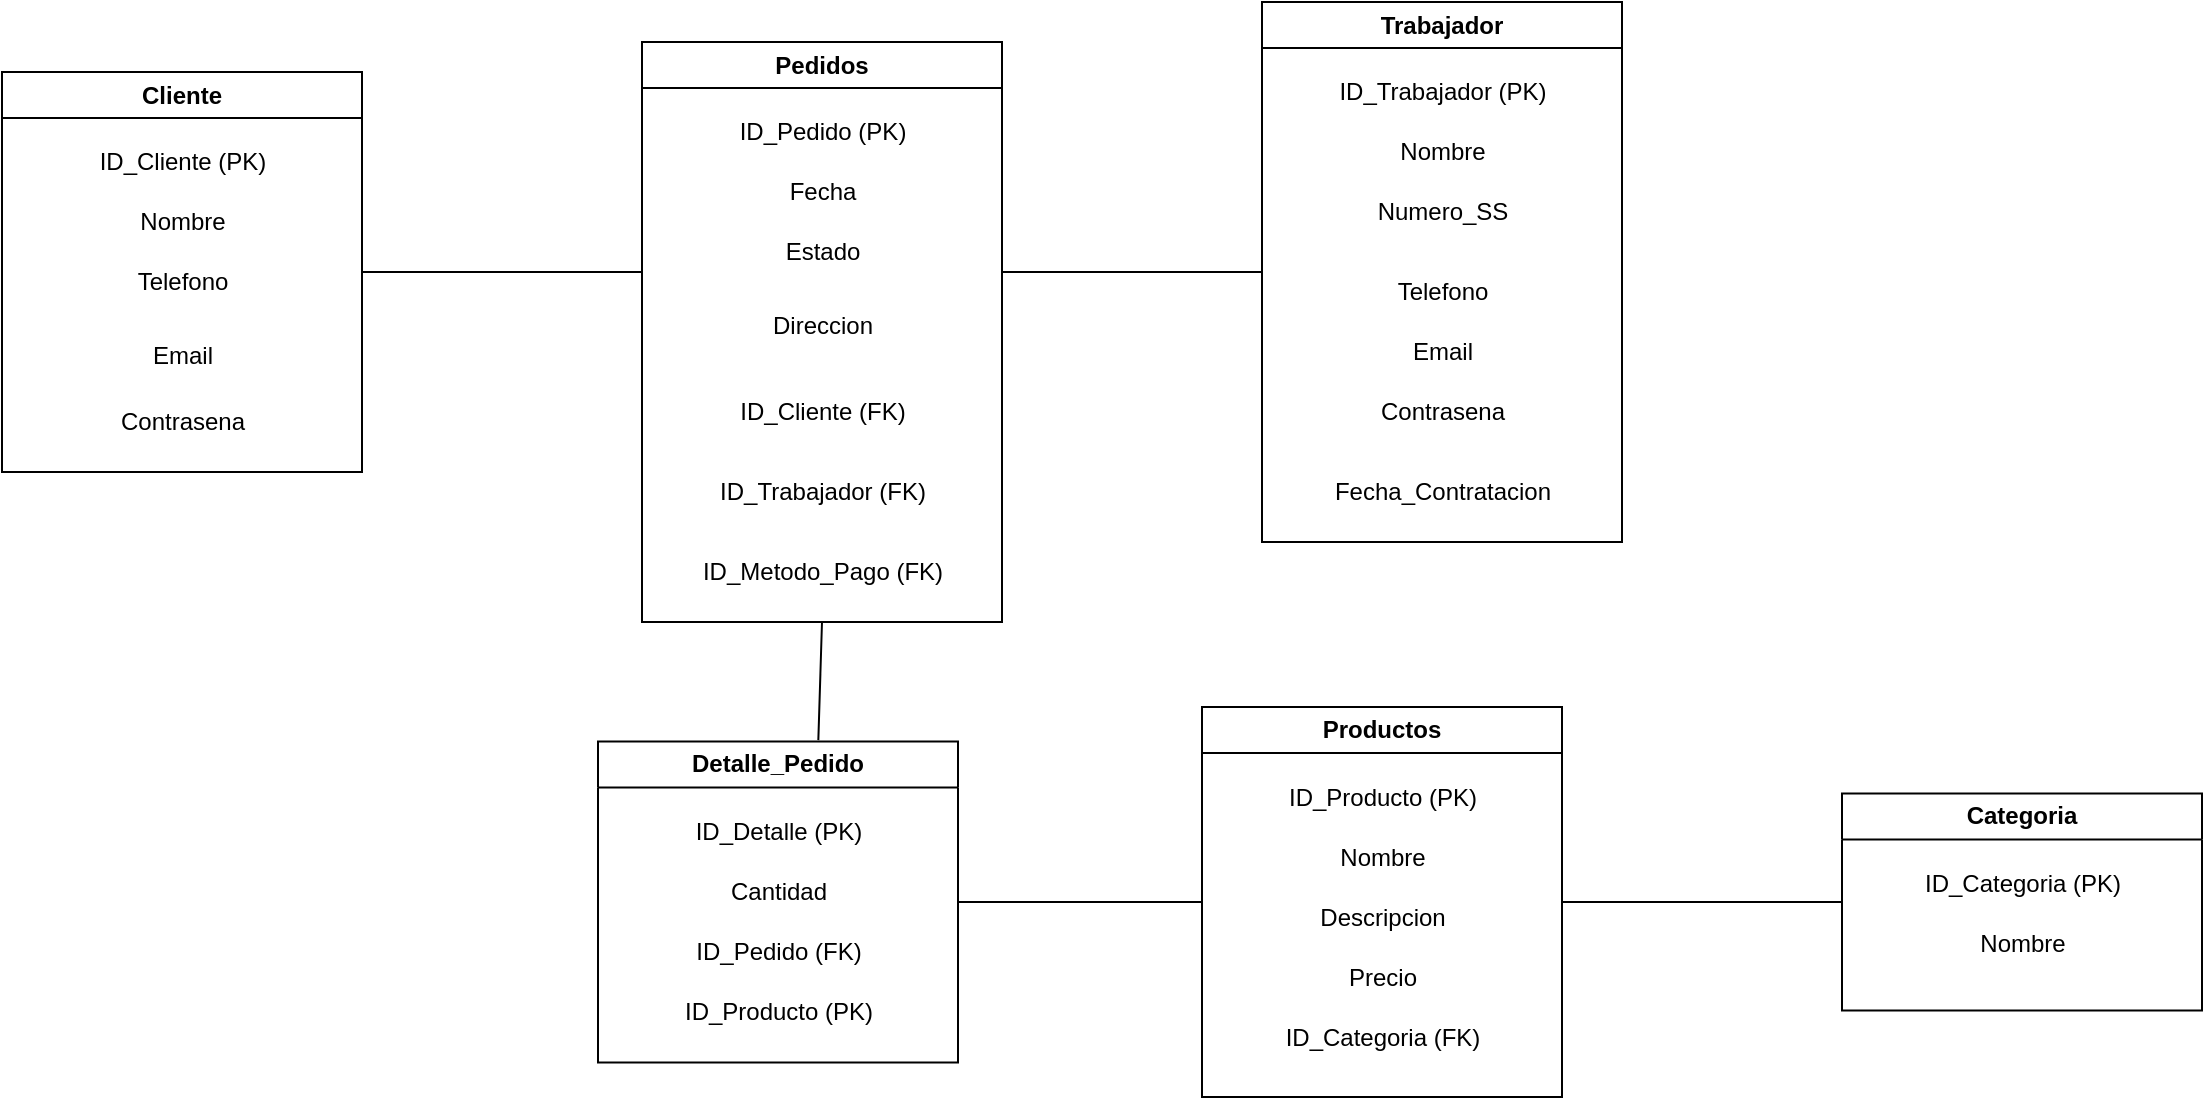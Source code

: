 <mxfile version="24.3.1" type="device">
  <diagram name="Page-1" id="hHw1wzZmSoQQ5b5QwbxU">
    <mxGraphModel dx="1434" dy="796" grid="1" gridSize="10" guides="1" tooltips="1" connect="1" arrows="1" fold="1" page="1" pageScale="1" pageWidth="850" pageHeight="1100" math="0" shadow="0">
      <root>
        <mxCell id="0" />
        <mxCell id="1" parent="0" />
        <mxCell id="6y43UWj3toeOaIN4cg_Z-1" value="Cliente" style="swimlane;whiteSpace=wrap;html=1;movable=1;resizable=1;rotatable=1;deletable=1;editable=1;locked=0;connectable=1;" parent="1" vertex="1">
          <mxGeometry x="190" y="465" width="180" height="200" as="geometry" />
        </mxCell>
        <mxCell id="6y43UWj3toeOaIN4cg_Z-2" value="ID_Cliente (PK)" style="text;html=1;align=center;verticalAlign=middle;resizable=0;points=[];autosize=1;strokeColor=none;fillColor=none;" parent="6y43UWj3toeOaIN4cg_Z-1" vertex="1">
          <mxGeometry x="35" y="30" width="110" height="30" as="geometry" />
        </mxCell>
        <mxCell id="6y43UWj3toeOaIN4cg_Z-3" value="Nombre" style="text;html=1;align=center;verticalAlign=middle;resizable=0;points=[];autosize=1;strokeColor=none;fillColor=none;" parent="6y43UWj3toeOaIN4cg_Z-1" vertex="1">
          <mxGeometry x="55" y="60" width="70" height="30" as="geometry" />
        </mxCell>
        <mxCell id="6y43UWj3toeOaIN4cg_Z-5" value="Telefono" style="text;html=1;align=center;verticalAlign=middle;resizable=0;points=[];autosize=1;strokeColor=none;fillColor=none;" parent="6y43UWj3toeOaIN4cg_Z-1" vertex="1">
          <mxGeometry x="55" y="90" width="70" height="30" as="geometry" />
        </mxCell>
        <mxCell id="6y43UWj3toeOaIN4cg_Z-6" value="Email" style="text;html=1;align=center;verticalAlign=middle;resizable=0;points=[];autosize=1;strokeColor=none;fillColor=none;" parent="6y43UWj3toeOaIN4cg_Z-1" vertex="1">
          <mxGeometry x="65" y="127" width="50" height="30" as="geometry" />
        </mxCell>
        <mxCell id="6y43UWj3toeOaIN4cg_Z-7" value="Contrasena" style="text;html=1;align=center;verticalAlign=middle;resizable=0;points=[];autosize=1;strokeColor=none;fillColor=none;" parent="6y43UWj3toeOaIN4cg_Z-1" vertex="1">
          <mxGeometry x="45" y="160" width="90" height="30" as="geometry" />
        </mxCell>
        <mxCell id="6y43UWj3toeOaIN4cg_Z-8" value="Pedidos" style="swimlane;whiteSpace=wrap;html=1;" parent="1" vertex="1">
          <mxGeometry x="510" y="450" width="180" height="290" as="geometry" />
        </mxCell>
        <mxCell id="6y43UWj3toeOaIN4cg_Z-9" value="ID_Pedido (PK)" style="text;html=1;align=center;verticalAlign=middle;resizable=0;points=[];autosize=1;strokeColor=none;fillColor=none;" parent="6y43UWj3toeOaIN4cg_Z-8" vertex="1">
          <mxGeometry x="35" y="30" width="110" height="30" as="geometry" />
        </mxCell>
        <mxCell id="6y43UWj3toeOaIN4cg_Z-10" value="Fecha" style="text;html=1;align=center;verticalAlign=middle;resizable=0;points=[];autosize=1;strokeColor=none;fillColor=none;" parent="6y43UWj3toeOaIN4cg_Z-8" vertex="1">
          <mxGeometry x="60" y="60" width="60" height="30" as="geometry" />
        </mxCell>
        <mxCell id="6y43UWj3toeOaIN4cg_Z-11" value="Estado" style="text;html=1;align=center;verticalAlign=middle;resizable=0;points=[];autosize=1;strokeColor=none;fillColor=none;" parent="6y43UWj3toeOaIN4cg_Z-8" vertex="1">
          <mxGeometry x="60" y="90" width="60" height="30" as="geometry" />
        </mxCell>
        <mxCell id="6y43UWj3toeOaIN4cg_Z-15" value="ID_Cliente (FK)" style="text;html=1;align=center;verticalAlign=middle;resizable=0;points=[];autosize=1;strokeColor=none;fillColor=none;" parent="6y43UWj3toeOaIN4cg_Z-8" vertex="1">
          <mxGeometry x="35" y="170" width="110" height="30" as="geometry" />
        </mxCell>
        <mxCell id="m9QhJa3I75lc1ZdL8t6L-31" value="Direccion" style="text;html=1;align=center;verticalAlign=middle;resizable=0;points=[];autosize=1;strokeColor=none;fillColor=none;" parent="6y43UWj3toeOaIN4cg_Z-8" vertex="1">
          <mxGeometry x="55" y="127" width="70" height="30" as="geometry" />
        </mxCell>
        <mxCell id="6y43UWj3toeOaIN4cg_Z-32" value="ID_Trabajador (FK)" style="text;html=1;align=center;verticalAlign=middle;resizable=0;points=[];autosize=1;strokeColor=none;fillColor=none;" parent="6y43UWj3toeOaIN4cg_Z-8" vertex="1">
          <mxGeometry x="25" y="210" width="130" height="30" as="geometry" />
        </mxCell>
        <mxCell id="m9QhJa3I75lc1ZdL8t6L-11" value="ID_Metodo_Pago (FK)" style="text;html=1;align=center;verticalAlign=middle;resizable=0;points=[];autosize=1;strokeColor=none;fillColor=none;" parent="6y43UWj3toeOaIN4cg_Z-8" vertex="1">
          <mxGeometry x="20" y="250" width="140" height="30" as="geometry" />
        </mxCell>
        <mxCell id="6y43UWj3toeOaIN4cg_Z-16" value="Productos" style="swimlane;whiteSpace=wrap;html=1;movable=1;resizable=1;rotatable=1;deletable=1;editable=1;locked=0;connectable=1;" parent="1" vertex="1">
          <mxGeometry x="790" y="782.5" width="180" height="195" as="geometry" />
        </mxCell>
        <mxCell id="6y43UWj3toeOaIN4cg_Z-17" value="ID_Producto (PK)" style="text;html=1;align=center;verticalAlign=middle;resizable=0;points=[];autosize=1;strokeColor=none;fillColor=none;" parent="6y43UWj3toeOaIN4cg_Z-16" vertex="1">
          <mxGeometry x="30" y="30" width="120" height="30" as="geometry" />
        </mxCell>
        <mxCell id="6y43UWj3toeOaIN4cg_Z-18" value="Nombre" style="text;html=1;align=center;verticalAlign=middle;resizable=0;points=[];autosize=1;strokeColor=none;fillColor=none;" parent="6y43UWj3toeOaIN4cg_Z-16" vertex="1">
          <mxGeometry x="55" y="60" width="70" height="30" as="geometry" />
        </mxCell>
        <mxCell id="6y43UWj3toeOaIN4cg_Z-19" value="Descripcion" style="text;html=1;align=center;verticalAlign=middle;resizable=0;points=[];autosize=1;strokeColor=none;fillColor=none;" parent="6y43UWj3toeOaIN4cg_Z-16" vertex="1">
          <mxGeometry x="45" y="90" width="90" height="30" as="geometry" />
        </mxCell>
        <mxCell id="6y43UWj3toeOaIN4cg_Z-20" value="Precio" style="text;html=1;align=center;verticalAlign=middle;resizable=0;points=[];autosize=1;strokeColor=none;fillColor=none;" parent="6y43UWj3toeOaIN4cg_Z-16" vertex="1">
          <mxGeometry x="60" y="120" width="60" height="30" as="geometry" />
        </mxCell>
        <mxCell id="m9QhJa3I75lc1ZdL8t6L-27" value="ID_Categoria (FK)" style="text;html=1;align=center;verticalAlign=middle;resizable=0;points=[];autosize=1;strokeColor=none;fillColor=none;" parent="6y43UWj3toeOaIN4cg_Z-16" vertex="1">
          <mxGeometry x="30" y="150" width="120" height="30" as="geometry" />
        </mxCell>
        <mxCell id="6y43UWj3toeOaIN4cg_Z-23" value="Detalle_Pedido" style="swimlane;whiteSpace=wrap;html=1;movable=1;resizable=1;rotatable=1;deletable=1;editable=1;locked=0;connectable=1;" parent="1" vertex="1">
          <mxGeometry x="488" y="799.69" width="180" height="160.62" as="geometry" />
        </mxCell>
        <mxCell id="6y43UWj3toeOaIN4cg_Z-24" value="ID_Detalle (PK)" style="text;html=1;align=center;verticalAlign=middle;resizable=0;points=[];autosize=1;strokeColor=none;fillColor=none;" parent="6y43UWj3toeOaIN4cg_Z-23" vertex="1">
          <mxGeometry x="35" y="30" width="110" height="30" as="geometry" />
        </mxCell>
        <mxCell id="6y43UWj3toeOaIN4cg_Z-25" value="Cantidad" style="text;html=1;align=center;verticalAlign=middle;resizable=0;points=[];autosize=1;strokeColor=none;fillColor=none;" parent="6y43UWj3toeOaIN4cg_Z-23" vertex="1">
          <mxGeometry x="55" y="60" width="70" height="30" as="geometry" />
        </mxCell>
        <mxCell id="6y43UWj3toeOaIN4cg_Z-26" value="ID_Pedido (FK)" style="text;html=1;align=center;verticalAlign=middle;resizable=0;points=[];autosize=1;strokeColor=none;fillColor=none;" parent="6y43UWj3toeOaIN4cg_Z-23" vertex="1">
          <mxGeometry x="35" y="90" width="110" height="30" as="geometry" />
        </mxCell>
        <mxCell id="9Q2CiwRjqtiN7n4ZBBdP-1" value="ID_Producto (PK)" style="text;html=1;align=center;verticalAlign=middle;resizable=0;points=[];autosize=1;strokeColor=none;fillColor=none;" parent="6y43UWj3toeOaIN4cg_Z-23" vertex="1">
          <mxGeometry x="30" y="120" width="120" height="30" as="geometry" />
        </mxCell>
        <mxCell id="6y43UWj3toeOaIN4cg_Z-28" value="Trabajador" style="swimlane;whiteSpace=wrap;html=1;movable=1;resizable=1;rotatable=1;deletable=1;editable=1;locked=0;connectable=1;" parent="1" vertex="1">
          <mxGeometry x="820" y="430" width="180" height="270" as="geometry" />
        </mxCell>
        <mxCell id="6y43UWj3toeOaIN4cg_Z-29" value="ID_Trabajador (PK)" style="text;html=1;align=center;verticalAlign=middle;resizable=0;points=[];autosize=1;strokeColor=none;fillColor=none;" parent="6y43UWj3toeOaIN4cg_Z-28" vertex="1">
          <mxGeometry x="25" y="30" width="130" height="30" as="geometry" />
        </mxCell>
        <mxCell id="6y43UWj3toeOaIN4cg_Z-30" value="Nombre" style="text;html=1;align=center;verticalAlign=middle;resizable=0;points=[];autosize=1;strokeColor=none;fillColor=none;" parent="6y43UWj3toeOaIN4cg_Z-28" vertex="1">
          <mxGeometry x="55" y="60" width="70" height="30" as="geometry" />
        </mxCell>
        <mxCell id="m9QhJa3I75lc1ZdL8t6L-12" value="Numero_SS" style="text;html=1;align=center;verticalAlign=middle;resizable=0;points=[];autosize=1;strokeColor=none;fillColor=none;" parent="6y43UWj3toeOaIN4cg_Z-28" vertex="1">
          <mxGeometry x="45" y="90" width="90" height="30" as="geometry" />
        </mxCell>
        <mxCell id="m9QhJa3I75lc1ZdL8t6L-15" value="Telefono" style="text;html=1;align=center;verticalAlign=middle;resizable=0;points=[];autosize=1;strokeColor=none;fillColor=none;" parent="6y43UWj3toeOaIN4cg_Z-28" vertex="1">
          <mxGeometry x="55" y="130" width="70" height="30" as="geometry" />
        </mxCell>
        <mxCell id="m9QhJa3I75lc1ZdL8t6L-14" value="Email" style="text;html=1;align=center;verticalAlign=middle;resizable=0;points=[];autosize=1;strokeColor=none;fillColor=none;" parent="6y43UWj3toeOaIN4cg_Z-28" vertex="1">
          <mxGeometry x="65" y="160" width="50" height="30" as="geometry" />
        </mxCell>
        <mxCell id="m9QhJa3I75lc1ZdL8t6L-16" value="Contrasena" style="text;html=1;align=center;verticalAlign=middle;resizable=0;points=[];autosize=1;strokeColor=none;fillColor=none;" parent="6y43UWj3toeOaIN4cg_Z-28" vertex="1">
          <mxGeometry x="45" y="190" width="90" height="30" as="geometry" />
        </mxCell>
        <mxCell id="m9QhJa3I75lc1ZdL8t6L-26" value="Fecha_Contratacion" style="text;html=1;align=center;verticalAlign=middle;resizable=0;points=[];autosize=1;strokeColor=none;fillColor=none;" parent="6y43UWj3toeOaIN4cg_Z-28" vertex="1">
          <mxGeometry x="25" y="230" width="130" height="30" as="geometry" />
        </mxCell>
        <mxCell id="6y43UWj3toeOaIN4cg_Z-36" value="" style="endArrow=none;html=1;rounded=0;exitX=1;exitY=0.5;exitDx=0;exitDy=0;" parent="1" source="6y43UWj3toeOaIN4cg_Z-1" edge="1">
          <mxGeometry width="50" height="50" relative="1" as="geometry">
            <mxPoint x="470" y="630" as="sourcePoint" />
            <mxPoint x="510" y="565" as="targetPoint" />
          </mxGeometry>
        </mxCell>
        <mxCell id="6y43UWj3toeOaIN4cg_Z-37" value="" style="endArrow=none;html=1;rounded=0;entryX=0;entryY=0.5;entryDx=0;entryDy=0;" parent="1" target="6y43UWj3toeOaIN4cg_Z-28" edge="1">
          <mxGeometry width="50" height="50" relative="1" as="geometry">
            <mxPoint x="690" y="565" as="sourcePoint" />
            <mxPoint x="490" y="660" as="targetPoint" />
          </mxGeometry>
        </mxCell>
        <mxCell id="6y43UWj3toeOaIN4cg_Z-39" value="" style="endArrow=none;html=1;rounded=0;entryX=0;entryY=0.5;entryDx=0;entryDy=0;exitX=1;exitY=0.5;exitDx=0;exitDy=0;" parent="1" source="6y43UWj3toeOaIN4cg_Z-23" target="6y43UWj3toeOaIN4cg_Z-16" edge="1">
          <mxGeometry width="50" height="50" relative="1" as="geometry">
            <mxPoint x="440" y="770" as="sourcePoint" />
            <mxPoint x="490" y="720" as="targetPoint" />
          </mxGeometry>
        </mxCell>
        <mxCell id="m9QhJa3I75lc1ZdL8t6L-17" value="Categoria" style="swimlane;whiteSpace=wrap;html=1;movable=1;resizable=1;rotatable=1;deletable=1;editable=1;locked=0;connectable=1;" parent="1" vertex="1">
          <mxGeometry x="1110" y="825.78" width="180" height="108.44" as="geometry" />
        </mxCell>
        <mxCell id="m9QhJa3I75lc1ZdL8t6L-18" value="ID_Categoria (PK)" style="text;html=1;align=center;verticalAlign=middle;resizable=0;points=[];autosize=1;strokeColor=none;fillColor=none;" parent="m9QhJa3I75lc1ZdL8t6L-17" vertex="1">
          <mxGeometry x="30" y="30" width="120" height="30" as="geometry" />
        </mxCell>
        <mxCell id="m9QhJa3I75lc1ZdL8t6L-19" value="Nombre" style="text;html=1;align=center;verticalAlign=middle;resizable=0;points=[];autosize=1;strokeColor=none;fillColor=none;" parent="m9QhJa3I75lc1ZdL8t6L-17" vertex="1">
          <mxGeometry x="55" y="60" width="70" height="30" as="geometry" />
        </mxCell>
        <mxCell id="m9QhJa3I75lc1ZdL8t6L-22" value="" style="endArrow=none;html=1;rounded=0;entryX=0;entryY=0.5;entryDx=0;entryDy=0;exitX=1;exitY=0.5;exitDx=0;exitDy=0;" parent="1" source="6y43UWj3toeOaIN4cg_Z-16" target="m9QhJa3I75lc1ZdL8t6L-17" edge="1">
          <mxGeometry width="50" height="50" relative="1" as="geometry">
            <mxPoint x="680" y="820" as="sourcePoint" />
            <mxPoint x="730" y="770" as="targetPoint" />
          </mxGeometry>
        </mxCell>
        <mxCell id="m9QhJa3I75lc1ZdL8t6L-34" value="" style="endArrow=none;html=1;rounded=0;exitX=0.612;exitY=-0.004;exitDx=0;exitDy=0;exitPerimeter=0;" parent="1" source="6y43UWj3toeOaIN4cg_Z-23" edge="1">
          <mxGeometry width="50" height="50" relative="1" as="geometry">
            <mxPoint x="700" y="790" as="sourcePoint" />
            <mxPoint x="600" y="740" as="targetPoint" />
          </mxGeometry>
        </mxCell>
      </root>
    </mxGraphModel>
  </diagram>
</mxfile>
